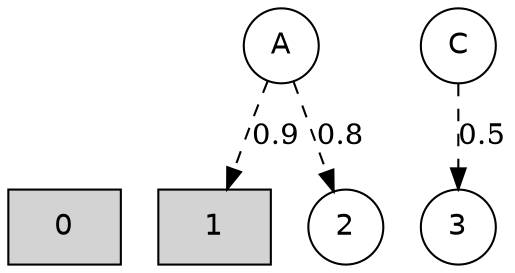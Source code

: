 digraph G {
	node [shape=box, style=filled, fillcolor=lightgrey, fontname=Helvetica];
	subgraph _terminals {
		rank=same;
		0 1;
	}
	node [shape=circle, style=hollow, fontname=Helvetica];
	A -> 1 [style=dashed, label="0.9"];
	C -> 3 [style=dashed, label="0.5"];
	A -> 2 [style=dashed, label="0.8"];
}
